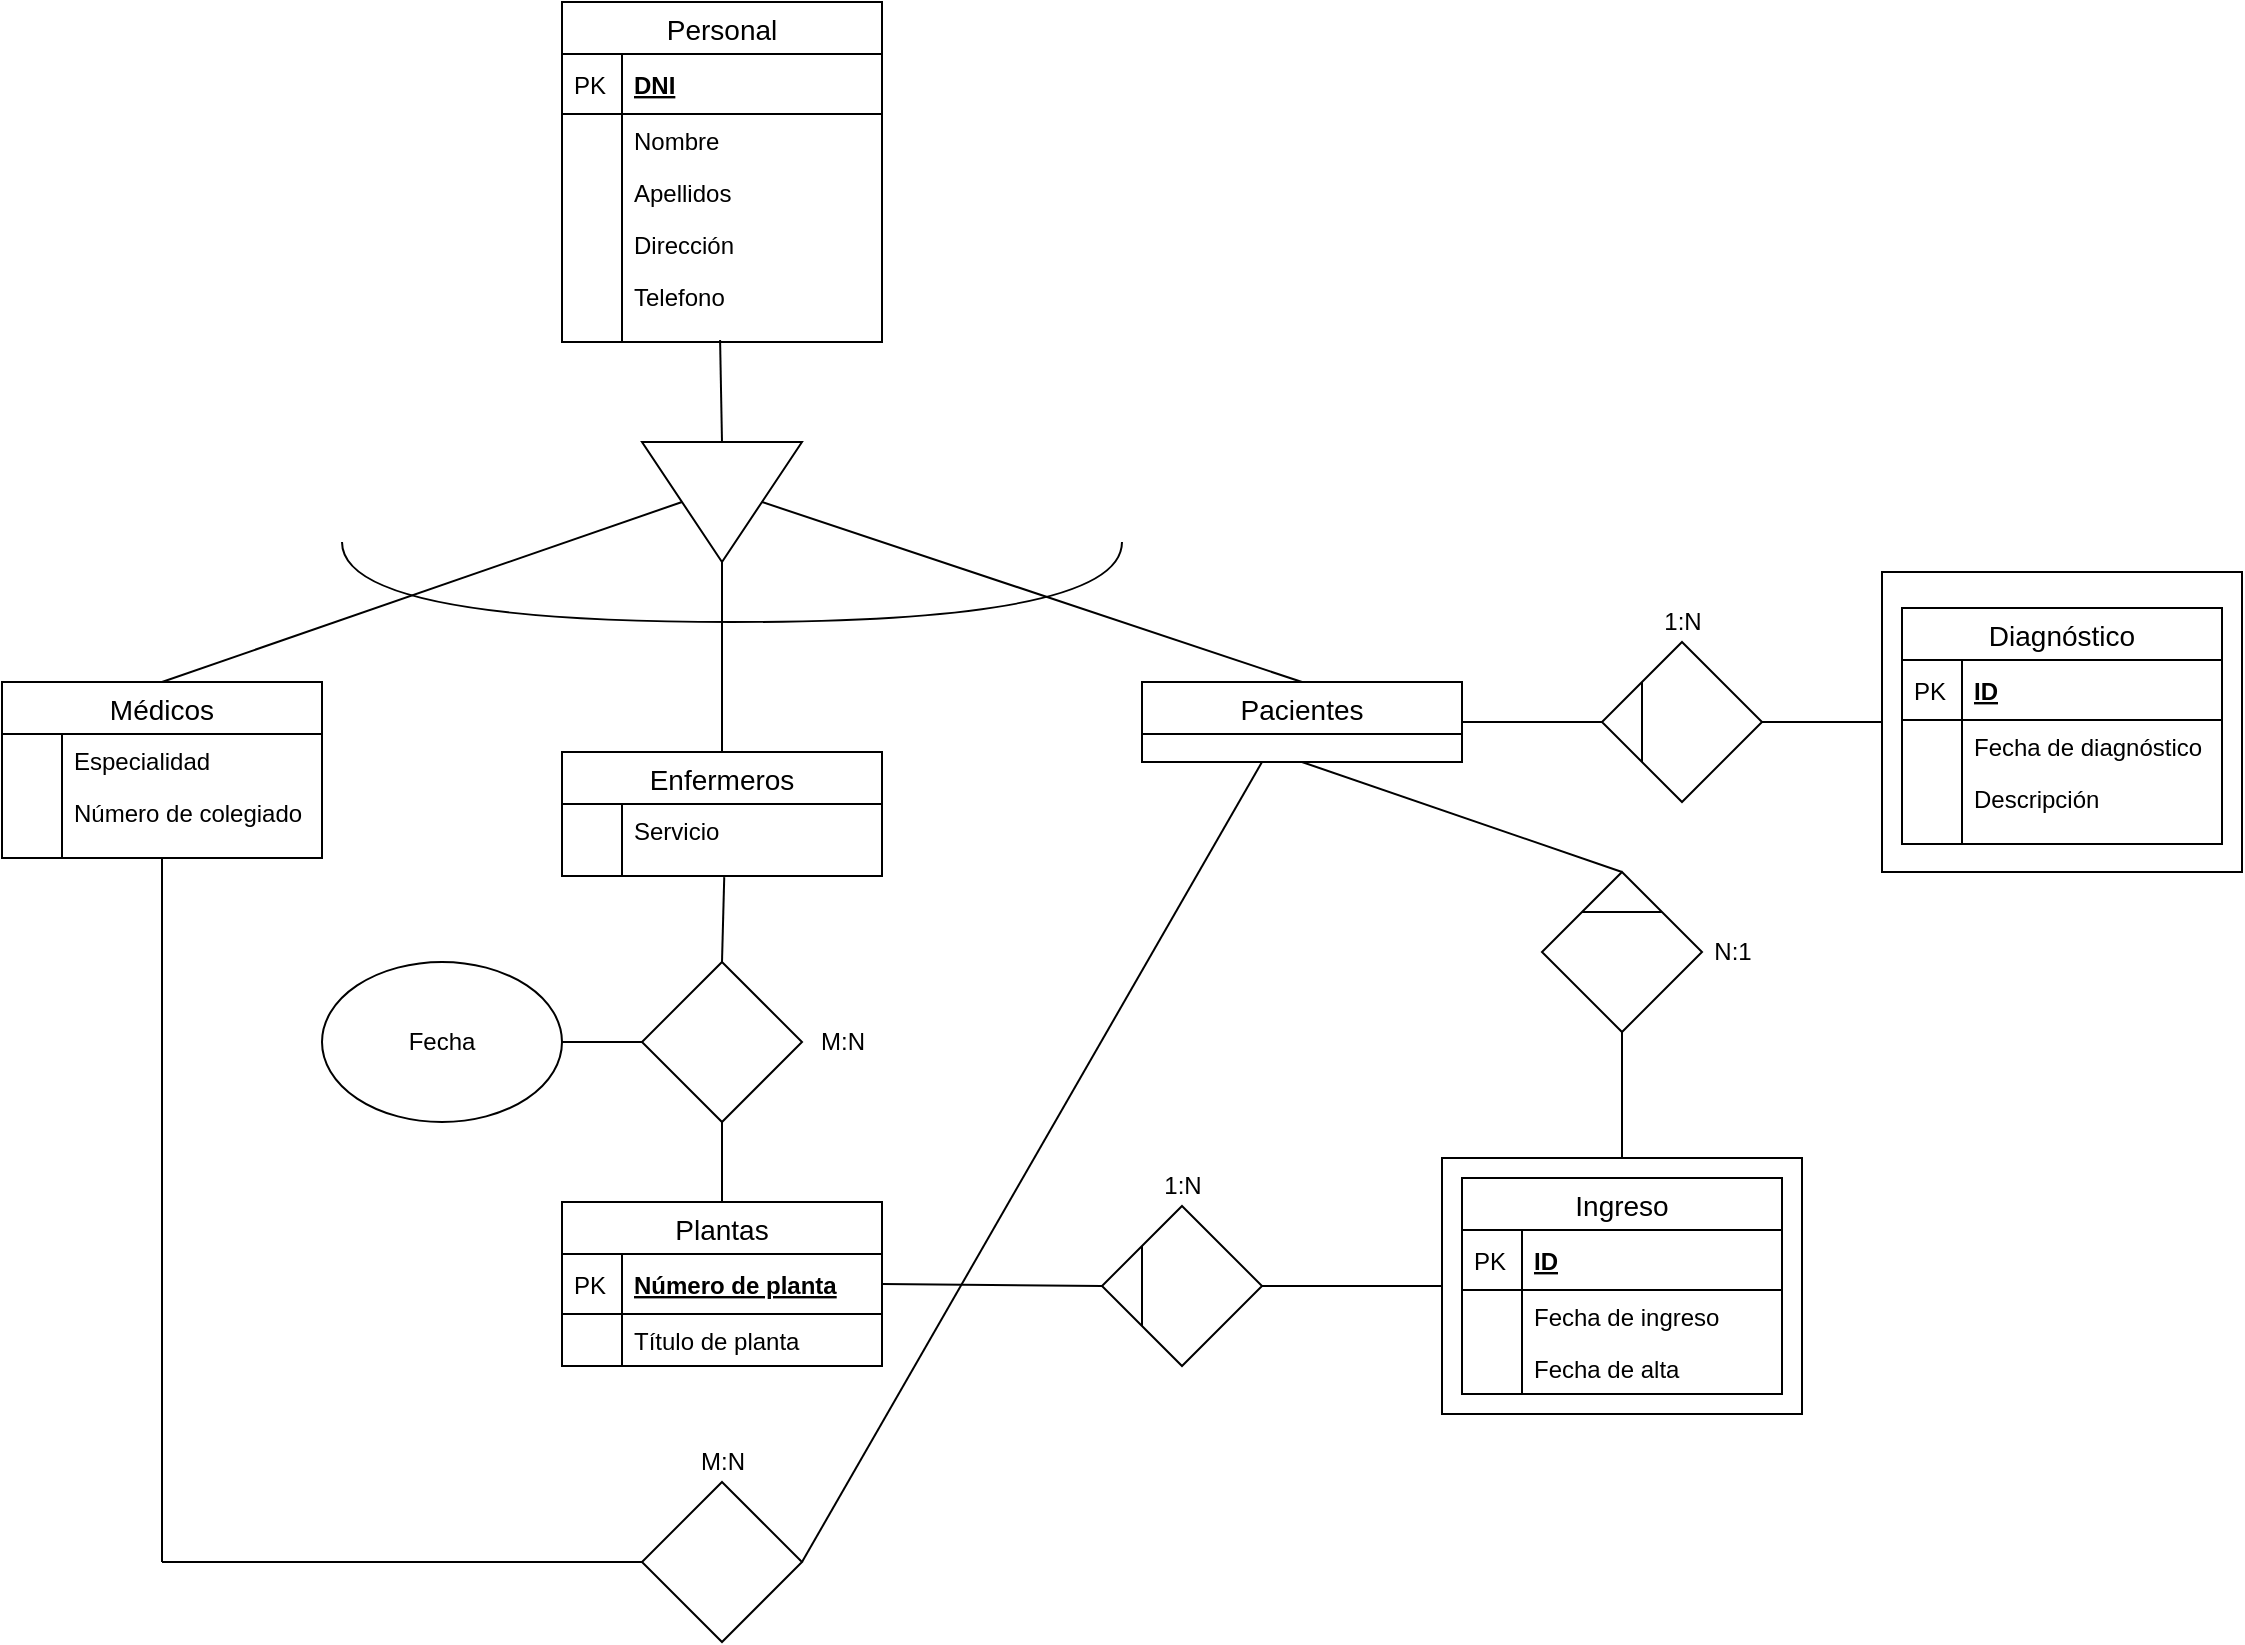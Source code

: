 <mxfile version="13.0.9" type="device"><diagram id="sRjVzTt_G6SUlpgTTS1_" name="Page-1"><mxGraphModel dx="1422" dy="713" grid="1" gridSize="10" guides="1" tooltips="1" connect="1" arrows="1" fold="1" page="1" pageScale="1" pageWidth="1100" pageHeight="850" math="0" shadow="0"><root><mxCell id="0"/><mxCell id="1" parent="0"/><mxCell id="hyD3aKC37vRItg2RZbxP-66" value="" style="whiteSpace=wrap;html=1;" parent="1" vertex="1"><mxGeometry x="1000" y="335" width="180" height="150" as="geometry"/></mxCell><mxCell id="hyD3aKC37vRItg2RZbxP-1" value="Personal" style="swimlane;fontStyle=0;childLayout=stackLayout;horizontal=1;startSize=26;horizontalStack=0;resizeParent=1;resizeParentMax=0;resizeLast=0;collapsible=1;marginBottom=0;align=center;fontSize=14;" parent="1" vertex="1"><mxGeometry x="340" y="50" width="160" height="170" as="geometry"/></mxCell><mxCell id="hyD3aKC37vRItg2RZbxP-2" value="DNI" style="shape=partialRectangle;top=0;left=0;right=0;bottom=1;align=left;verticalAlign=middle;fillColor=none;spacingLeft=34;spacingRight=4;overflow=hidden;rotatable=0;points=[[0,0.5],[1,0.5]];portConstraint=eastwest;dropTarget=0;fontStyle=5;fontSize=12;" parent="hyD3aKC37vRItg2RZbxP-1" vertex="1"><mxGeometry y="26" width="160" height="30" as="geometry"/></mxCell><mxCell id="hyD3aKC37vRItg2RZbxP-3" value="PK" style="shape=partialRectangle;top=0;left=0;bottom=0;fillColor=none;align=left;verticalAlign=middle;spacingLeft=4;spacingRight=4;overflow=hidden;rotatable=0;points=[];portConstraint=eastwest;part=1;fontSize=12;" parent="hyD3aKC37vRItg2RZbxP-2" vertex="1" connectable="0"><mxGeometry width="30" height="30" as="geometry"/></mxCell><mxCell id="hyD3aKC37vRItg2RZbxP-4" value="Nombre" style="shape=partialRectangle;top=0;left=0;right=0;bottom=0;align=left;verticalAlign=top;fillColor=none;spacingLeft=34;spacingRight=4;overflow=hidden;rotatable=0;points=[[0,0.5],[1,0.5]];portConstraint=eastwest;dropTarget=0;fontSize=12;" parent="hyD3aKC37vRItg2RZbxP-1" vertex="1"><mxGeometry y="56" width="160" height="26" as="geometry"/></mxCell><mxCell id="hyD3aKC37vRItg2RZbxP-5" value="" style="shape=partialRectangle;top=0;left=0;bottom=0;fillColor=none;align=left;verticalAlign=top;spacingLeft=4;spacingRight=4;overflow=hidden;rotatable=0;points=[];portConstraint=eastwest;part=1;fontSize=12;" parent="hyD3aKC37vRItg2RZbxP-4" vertex="1" connectable="0"><mxGeometry width="30" height="26" as="geometry"/></mxCell><mxCell id="hyD3aKC37vRItg2RZbxP-6" value="Apellidos" style="shape=partialRectangle;top=0;left=0;right=0;bottom=0;align=left;verticalAlign=top;fillColor=none;spacingLeft=34;spacingRight=4;overflow=hidden;rotatable=0;points=[[0,0.5],[1,0.5]];portConstraint=eastwest;dropTarget=0;fontSize=12;" parent="hyD3aKC37vRItg2RZbxP-1" vertex="1"><mxGeometry y="82" width="160" height="26" as="geometry"/></mxCell><mxCell id="hyD3aKC37vRItg2RZbxP-7" value="" style="shape=partialRectangle;top=0;left=0;bottom=0;fillColor=none;align=left;verticalAlign=top;spacingLeft=4;spacingRight=4;overflow=hidden;rotatable=0;points=[];portConstraint=eastwest;part=1;fontSize=12;" parent="hyD3aKC37vRItg2RZbxP-6" vertex="1" connectable="0"><mxGeometry width="30" height="26" as="geometry"/></mxCell><mxCell id="hyD3aKC37vRItg2RZbxP-8" value="Dirección" style="shape=partialRectangle;top=0;left=0;right=0;bottom=0;align=left;verticalAlign=top;fillColor=none;spacingLeft=34;spacingRight=4;overflow=hidden;rotatable=0;points=[[0,0.5],[1,0.5]];portConstraint=eastwest;dropTarget=0;fontSize=12;" parent="hyD3aKC37vRItg2RZbxP-1" vertex="1"><mxGeometry y="108" width="160" height="26" as="geometry"/></mxCell><mxCell id="hyD3aKC37vRItg2RZbxP-9" value="" style="shape=partialRectangle;top=0;left=0;bottom=0;fillColor=none;align=left;verticalAlign=top;spacingLeft=4;spacingRight=4;overflow=hidden;rotatable=0;points=[];portConstraint=eastwest;part=1;fontSize=12;" parent="hyD3aKC37vRItg2RZbxP-8" vertex="1" connectable="0"><mxGeometry width="30" height="26" as="geometry"/></mxCell><mxCell id="hyD3aKC37vRItg2RZbxP-12" value="Telefono" style="shape=partialRectangle;top=0;left=0;right=0;bottom=0;align=left;verticalAlign=top;fillColor=none;spacingLeft=34;spacingRight=4;overflow=hidden;rotatable=0;points=[[0,0.5],[1,0.5]];portConstraint=eastwest;dropTarget=0;fontSize=12;" parent="hyD3aKC37vRItg2RZbxP-1" vertex="1"><mxGeometry y="134" width="160" height="26" as="geometry"/></mxCell><mxCell id="hyD3aKC37vRItg2RZbxP-13" value="" style="shape=partialRectangle;top=0;left=0;bottom=0;fillColor=none;align=left;verticalAlign=top;spacingLeft=4;spacingRight=4;overflow=hidden;rotatable=0;points=[];portConstraint=eastwest;part=1;fontSize=12;" parent="hyD3aKC37vRItg2RZbxP-12" vertex="1" connectable="0"><mxGeometry width="30" height="26" as="geometry"/></mxCell><mxCell id="hyD3aKC37vRItg2RZbxP-10" value="" style="shape=partialRectangle;top=0;left=0;right=0;bottom=0;align=left;verticalAlign=top;fillColor=none;spacingLeft=34;spacingRight=4;overflow=hidden;rotatable=0;points=[[0,0.5],[1,0.5]];portConstraint=eastwest;dropTarget=0;fontSize=12;" parent="hyD3aKC37vRItg2RZbxP-1" vertex="1"><mxGeometry y="160" width="160" height="10" as="geometry"/></mxCell><mxCell id="hyD3aKC37vRItg2RZbxP-11" value="" style="shape=partialRectangle;top=0;left=0;bottom=0;fillColor=none;align=left;verticalAlign=top;spacingLeft=4;spacingRight=4;overflow=hidden;rotatable=0;points=[];portConstraint=eastwest;part=1;fontSize=12;" parent="hyD3aKC37vRItg2RZbxP-10" vertex="1" connectable="0"><mxGeometry width="30" height="10" as="geometry"/></mxCell><mxCell id="hyD3aKC37vRItg2RZbxP-14" value="" style="triangle;whiteSpace=wrap;html=1;direction=south;" parent="1" vertex="1"><mxGeometry x="380" y="270" width="80" height="60" as="geometry"/></mxCell><mxCell id="hyD3aKC37vRItg2RZbxP-15" value="" style="endArrow=none;html=1;entryX=0.494;entryY=0.9;entryDx=0;entryDy=0;entryPerimeter=0;exitX=0;exitY=0.5;exitDx=0;exitDy=0;" parent="1" source="hyD3aKC37vRItg2RZbxP-14" target="hyD3aKC37vRItg2RZbxP-10" edge="1"><mxGeometry width="50" height="50" relative="1" as="geometry"><mxPoint x="280" y="290" as="sourcePoint"/><mxPoint x="330" y="240" as="targetPoint"/></mxGeometry></mxCell><mxCell id="hyD3aKC37vRItg2RZbxP-38" value="Enfermeros" style="swimlane;fontStyle=0;childLayout=stackLayout;horizontal=1;startSize=26;horizontalStack=0;resizeParent=1;resizeParentMax=0;resizeLast=0;collapsible=1;marginBottom=0;align=center;fontSize=14;" parent="1" vertex="1"><mxGeometry x="340" y="425" width="160" height="62" as="geometry"/></mxCell><mxCell id="hyD3aKC37vRItg2RZbxP-45" value="Servicio" style="shape=partialRectangle;top=0;left=0;right=0;bottom=0;align=left;verticalAlign=top;fillColor=none;spacingLeft=34;spacingRight=4;overflow=hidden;rotatable=0;points=[[0,0.5],[1,0.5]];portConstraint=eastwest;dropTarget=0;fontSize=12;" parent="hyD3aKC37vRItg2RZbxP-38" vertex="1"><mxGeometry y="26" width="160" height="26" as="geometry"/></mxCell><mxCell id="hyD3aKC37vRItg2RZbxP-46" value="" style="shape=partialRectangle;top=0;left=0;bottom=0;fillColor=none;align=left;verticalAlign=top;spacingLeft=4;spacingRight=4;overflow=hidden;rotatable=0;points=[];portConstraint=eastwest;part=1;fontSize=12;" parent="hyD3aKC37vRItg2RZbxP-45" vertex="1" connectable="0"><mxGeometry width="30" height="26" as="geometry"/></mxCell><mxCell id="hyD3aKC37vRItg2RZbxP-47" value="" style="shape=partialRectangle;top=0;left=0;right=0;bottom=0;align=left;verticalAlign=top;fillColor=none;spacingLeft=34;spacingRight=4;overflow=hidden;rotatable=0;points=[[0,0.5],[1,0.5]];portConstraint=eastwest;dropTarget=0;fontSize=12;" parent="hyD3aKC37vRItg2RZbxP-38" vertex="1"><mxGeometry y="52" width="160" height="10" as="geometry"/></mxCell><mxCell id="hyD3aKC37vRItg2RZbxP-48" value="" style="shape=partialRectangle;top=0;left=0;bottom=0;fillColor=none;align=left;verticalAlign=top;spacingLeft=4;spacingRight=4;overflow=hidden;rotatable=0;points=[];portConstraint=eastwest;part=1;fontSize=12;" parent="hyD3aKC37vRItg2RZbxP-47" vertex="1" connectable="0"><mxGeometry width="30" height="10" as="geometry"/></mxCell><mxCell id="hyD3aKC37vRItg2RZbxP-16" value="Médicos" style="swimlane;fontStyle=0;childLayout=stackLayout;horizontal=1;startSize=26;horizontalStack=0;resizeParent=1;resizeParentMax=0;resizeLast=0;collapsible=1;marginBottom=0;align=center;fontSize=14;" parent="1" vertex="1"><mxGeometry x="60" y="390" width="160" height="88" as="geometry"/></mxCell><mxCell id="hyD3aKC37vRItg2RZbxP-23" value="Especialidad" style="shape=partialRectangle;top=0;left=0;right=0;bottom=0;align=left;verticalAlign=top;fillColor=none;spacingLeft=34;spacingRight=4;overflow=hidden;rotatable=0;points=[[0,0.5],[1,0.5]];portConstraint=eastwest;dropTarget=0;fontSize=12;" parent="hyD3aKC37vRItg2RZbxP-16" vertex="1"><mxGeometry y="26" width="160" height="26" as="geometry"/></mxCell><mxCell id="hyD3aKC37vRItg2RZbxP-24" value="" style="shape=partialRectangle;top=0;left=0;bottom=0;fillColor=none;align=left;verticalAlign=top;spacingLeft=4;spacingRight=4;overflow=hidden;rotatable=0;points=[];portConstraint=eastwest;part=1;fontSize=12;" parent="hyD3aKC37vRItg2RZbxP-23" vertex="1" connectable="0"><mxGeometry width="30" height="26" as="geometry"/></mxCell><mxCell id="hyD3aKC37vRItg2RZbxP-19" value="Número de colegiado" style="shape=partialRectangle;top=0;left=0;right=0;bottom=0;align=left;verticalAlign=top;fillColor=none;spacingLeft=34;spacingRight=4;overflow=hidden;rotatable=0;points=[[0,0.5],[1,0.5]];portConstraint=eastwest;dropTarget=0;fontSize=12;" parent="hyD3aKC37vRItg2RZbxP-16" vertex="1"><mxGeometry y="52" width="160" height="26" as="geometry"/></mxCell><mxCell id="hyD3aKC37vRItg2RZbxP-20" value="" style="shape=partialRectangle;top=0;left=0;bottom=0;fillColor=none;align=left;verticalAlign=top;spacingLeft=4;spacingRight=4;overflow=hidden;rotatable=0;points=[];portConstraint=eastwest;part=1;fontSize=12;" parent="hyD3aKC37vRItg2RZbxP-19" vertex="1" connectable="0"><mxGeometry width="30" height="26" as="geometry"/></mxCell><mxCell id="hyD3aKC37vRItg2RZbxP-25" value="" style="shape=partialRectangle;top=0;left=0;right=0;bottom=0;align=left;verticalAlign=top;fillColor=none;spacingLeft=34;spacingRight=4;overflow=hidden;rotatable=0;points=[[0,0.5],[1,0.5]];portConstraint=eastwest;dropTarget=0;fontSize=12;" parent="hyD3aKC37vRItg2RZbxP-16" vertex="1"><mxGeometry y="78" width="160" height="10" as="geometry"/></mxCell><mxCell id="hyD3aKC37vRItg2RZbxP-26" value="" style="shape=partialRectangle;top=0;left=0;bottom=0;fillColor=none;align=left;verticalAlign=top;spacingLeft=4;spacingRight=4;overflow=hidden;rotatable=0;points=[];portConstraint=eastwest;part=1;fontSize=12;" parent="hyD3aKC37vRItg2RZbxP-25" vertex="1" connectable="0"><mxGeometry width="30" height="10" as="geometry"/></mxCell><mxCell id="hyD3aKC37vRItg2RZbxP-27" value="Pacientes" style="swimlane;fontStyle=0;childLayout=stackLayout;horizontal=1;startSize=26;horizontalStack=0;resizeParent=1;resizeParentMax=0;resizeLast=0;collapsible=1;marginBottom=0;align=center;fontSize=14;" parent="1" vertex="1"><mxGeometry x="630" y="390" width="160" height="40" as="geometry"/></mxCell><mxCell id="hyD3aKC37vRItg2RZbxP-49" value="" style="endArrow=none;html=1;exitX=0.5;exitY=0;exitDx=0;exitDy=0;entryX=0.5;entryY=1;entryDx=0;entryDy=0;" parent="1" source="hyD3aKC37vRItg2RZbxP-16" target="hyD3aKC37vRItg2RZbxP-14" edge="1"><mxGeometry width="50" height="50" relative="1" as="geometry"><mxPoint x="300" y="360" as="sourcePoint"/><mxPoint x="350" y="310" as="targetPoint"/></mxGeometry></mxCell><mxCell id="hyD3aKC37vRItg2RZbxP-50" value="" style="endArrow=none;html=1;entryX=1;entryY=0.5;entryDx=0;entryDy=0;exitX=0.5;exitY=0;exitDx=0;exitDy=0;" parent="1" source="hyD3aKC37vRItg2RZbxP-38" target="hyD3aKC37vRItg2RZbxP-14" edge="1"><mxGeometry width="50" height="50" relative="1" as="geometry"><mxPoint x="400" y="400" as="sourcePoint"/><mxPoint x="450" y="350" as="targetPoint"/></mxGeometry></mxCell><mxCell id="hyD3aKC37vRItg2RZbxP-51" value="" style="endArrow=none;html=1;exitX=0.5;exitY=0;exitDx=0;exitDy=0;entryX=0.5;entryY=0;entryDx=0;entryDy=0;" parent="1" source="hyD3aKC37vRItg2RZbxP-14" target="hyD3aKC37vRItg2RZbxP-27" edge="1"><mxGeometry width="50" height="50" relative="1" as="geometry"><mxPoint x="530" y="340" as="sourcePoint"/><mxPoint x="580" y="290" as="targetPoint"/></mxGeometry></mxCell><mxCell id="hyD3aKC37vRItg2RZbxP-52" value="" style="rhombus;whiteSpace=wrap;html=1;" parent="1" vertex="1"><mxGeometry x="860" y="370" width="80" height="80" as="geometry"/></mxCell><mxCell id="hyD3aKC37vRItg2RZbxP-53" value="" style="endArrow=none;html=1;entryX=0;entryY=0;entryDx=0;entryDy=0;exitX=0;exitY=1;exitDx=0;exitDy=0;" parent="1" source="hyD3aKC37vRItg2RZbxP-52" target="hyD3aKC37vRItg2RZbxP-52" edge="1"><mxGeometry width="50" height="50" relative="1" as="geometry"><mxPoint x="960" y="520" as="sourcePoint"/><mxPoint x="1010" y="470" as="targetPoint"/></mxGeometry></mxCell><mxCell id="hyD3aKC37vRItg2RZbxP-54" value="" style="endArrow=none;html=1;exitX=1;exitY=0.5;exitDx=0;exitDy=0;entryX=0;entryY=0.5;entryDx=0;entryDy=0;" parent="1" source="hyD3aKC37vRItg2RZbxP-27" target="hyD3aKC37vRItg2RZbxP-52" edge="1"><mxGeometry width="50" height="50" relative="1" as="geometry"><mxPoint x="820" y="430" as="sourcePoint"/><mxPoint x="870" y="380" as="targetPoint"/></mxGeometry></mxCell><mxCell id="hyD3aKC37vRItg2RZbxP-67" value="" style="endArrow=none;html=1;exitX=1;exitY=0.5;exitDx=0;exitDy=0;entryX=0;entryY=0.5;entryDx=0;entryDy=0;" parent="1" source="hyD3aKC37vRItg2RZbxP-52" target="hyD3aKC37vRItg2RZbxP-66" edge="1"><mxGeometry width="50" height="50" relative="1" as="geometry"><mxPoint x="940" y="360" as="sourcePoint"/><mxPoint x="990" y="310" as="targetPoint"/></mxGeometry></mxCell><mxCell id="hyD3aKC37vRItg2RZbxP-55" value="Diagnóstico" style="swimlane;fontStyle=0;childLayout=stackLayout;horizontal=1;startSize=26;horizontalStack=0;resizeParent=1;resizeParentMax=0;resizeLast=0;collapsible=1;marginBottom=0;align=center;fontSize=14;" parent="1" vertex="1"><mxGeometry x="1010" y="353" width="160" height="118" as="geometry"/></mxCell><mxCell id="hyD3aKC37vRItg2RZbxP-56" value="ID" style="shape=partialRectangle;top=0;left=0;right=0;bottom=1;align=left;verticalAlign=middle;fillColor=none;spacingLeft=34;spacingRight=4;overflow=hidden;rotatable=0;points=[[0,0.5],[1,0.5]];portConstraint=eastwest;dropTarget=0;fontStyle=5;fontSize=12;" parent="hyD3aKC37vRItg2RZbxP-55" vertex="1"><mxGeometry y="26" width="160" height="30" as="geometry"/></mxCell><mxCell id="hyD3aKC37vRItg2RZbxP-57" value="PK" style="shape=partialRectangle;top=0;left=0;bottom=0;fillColor=none;align=left;verticalAlign=middle;spacingLeft=4;spacingRight=4;overflow=hidden;rotatable=0;points=[];portConstraint=eastwest;part=1;fontSize=12;" parent="hyD3aKC37vRItg2RZbxP-56" vertex="1" connectable="0"><mxGeometry width="30" height="30" as="geometry"/></mxCell><mxCell id="hyD3aKC37vRItg2RZbxP-58" value="Fecha de diagnóstico" style="shape=partialRectangle;top=0;left=0;right=0;bottom=0;align=left;verticalAlign=top;fillColor=none;spacingLeft=34;spacingRight=4;overflow=hidden;rotatable=0;points=[[0,0.5],[1,0.5]];portConstraint=eastwest;dropTarget=0;fontSize=12;" parent="hyD3aKC37vRItg2RZbxP-55" vertex="1"><mxGeometry y="56" width="160" height="26" as="geometry"/></mxCell><mxCell id="hyD3aKC37vRItg2RZbxP-59" value="" style="shape=partialRectangle;top=0;left=0;bottom=0;fillColor=none;align=left;verticalAlign=top;spacingLeft=4;spacingRight=4;overflow=hidden;rotatable=0;points=[];portConstraint=eastwest;part=1;fontSize=12;" parent="hyD3aKC37vRItg2RZbxP-58" vertex="1" connectable="0"><mxGeometry width="30" height="26" as="geometry"/></mxCell><mxCell id="hyD3aKC37vRItg2RZbxP-60" value="Descripción" style="shape=partialRectangle;top=0;left=0;right=0;bottom=0;align=left;verticalAlign=top;fillColor=none;spacingLeft=34;spacingRight=4;overflow=hidden;rotatable=0;points=[[0,0.5],[1,0.5]];portConstraint=eastwest;dropTarget=0;fontSize=12;" parent="hyD3aKC37vRItg2RZbxP-55" vertex="1"><mxGeometry y="82" width="160" height="26" as="geometry"/></mxCell><mxCell id="hyD3aKC37vRItg2RZbxP-61" value="" style="shape=partialRectangle;top=0;left=0;bottom=0;fillColor=none;align=left;verticalAlign=top;spacingLeft=4;spacingRight=4;overflow=hidden;rotatable=0;points=[];portConstraint=eastwest;part=1;fontSize=12;" parent="hyD3aKC37vRItg2RZbxP-60" vertex="1" connectable="0"><mxGeometry width="30" height="26" as="geometry"/></mxCell><mxCell id="hyD3aKC37vRItg2RZbxP-64" value="" style="shape=partialRectangle;top=0;left=0;right=0;bottom=0;align=left;verticalAlign=top;fillColor=none;spacingLeft=34;spacingRight=4;overflow=hidden;rotatable=0;points=[[0,0.5],[1,0.5]];portConstraint=eastwest;dropTarget=0;fontSize=12;" parent="hyD3aKC37vRItg2RZbxP-55" vertex="1"><mxGeometry y="108" width="160" height="10" as="geometry"/></mxCell><mxCell id="hyD3aKC37vRItg2RZbxP-65" value="" style="shape=partialRectangle;top=0;left=0;bottom=0;fillColor=none;align=left;verticalAlign=top;spacingLeft=4;spacingRight=4;overflow=hidden;rotatable=0;points=[];portConstraint=eastwest;part=1;fontSize=12;" parent="hyD3aKC37vRItg2RZbxP-64" vertex="1" connectable="0"><mxGeometry width="30" height="10" as="geometry"/></mxCell><mxCell id="hyD3aKC37vRItg2RZbxP-68" value="1:N" style="text;html=1;align=center;verticalAlign=middle;resizable=0;points=[];autosize=1;" parent="1" vertex="1"><mxGeometry x="885" y="350" width="30" height="20" as="geometry"/></mxCell><mxCell id="hyD3aKC37vRItg2RZbxP-69" value="" style="rhombus;whiteSpace=wrap;html=1;" parent="1" vertex="1"><mxGeometry x="380" y="530" width="80" height="80" as="geometry"/></mxCell><mxCell id="hyD3aKC37vRItg2RZbxP-70" value="Fecha" style="ellipse;whiteSpace=wrap;html=1;" parent="1" vertex="1"><mxGeometry x="220" y="530" width="120" height="80" as="geometry"/></mxCell><mxCell id="hyD3aKC37vRItg2RZbxP-71" value="" style="endArrow=none;html=1;exitX=1;exitY=0.5;exitDx=0;exitDy=0;entryX=0;entryY=0.5;entryDx=0;entryDy=0;" parent="1" source="hyD3aKC37vRItg2RZbxP-70" target="hyD3aKC37vRItg2RZbxP-69" edge="1"><mxGeometry width="50" height="50" relative="1" as="geometry"><mxPoint x="340" y="660" as="sourcePoint"/><mxPoint x="390" y="610" as="targetPoint"/></mxGeometry></mxCell><mxCell id="hyD3aKC37vRItg2RZbxP-72" value="" style="endArrow=none;html=1;exitX=0.5;exitY=0;exitDx=0;exitDy=0;entryX=0.507;entryY=1.055;entryDx=0;entryDy=0;entryPerimeter=0;" parent="1" source="hyD3aKC37vRItg2RZbxP-69" target="hyD3aKC37vRItg2RZbxP-47" edge="1"><mxGeometry width="50" height="50" relative="1" as="geometry"><mxPoint x="470" y="540" as="sourcePoint"/><mxPoint x="520" y="490" as="targetPoint"/></mxGeometry></mxCell><mxCell id="hyD3aKC37vRItg2RZbxP-73" value="Plantas" style="swimlane;fontStyle=0;childLayout=stackLayout;horizontal=1;startSize=26;horizontalStack=0;resizeParent=1;resizeParentMax=0;resizeLast=0;collapsible=1;marginBottom=0;align=center;fontSize=14;" parent="1" vertex="1"><mxGeometry x="340" y="650" width="160" height="82" as="geometry"/></mxCell><mxCell id="hyD3aKC37vRItg2RZbxP-74" value="Número de planta" style="shape=partialRectangle;top=0;left=0;right=0;bottom=1;align=left;verticalAlign=middle;fillColor=none;spacingLeft=34;spacingRight=4;overflow=hidden;rotatable=0;points=[[0,0.5],[1,0.5]];portConstraint=eastwest;dropTarget=0;fontStyle=5;fontSize=12;" parent="hyD3aKC37vRItg2RZbxP-73" vertex="1"><mxGeometry y="26" width="160" height="30" as="geometry"/></mxCell><mxCell id="hyD3aKC37vRItg2RZbxP-75" value="PK" style="shape=partialRectangle;top=0;left=0;bottom=0;fillColor=none;align=left;verticalAlign=middle;spacingLeft=4;spacingRight=4;overflow=hidden;rotatable=0;points=[];portConstraint=eastwest;part=1;fontSize=12;" parent="hyD3aKC37vRItg2RZbxP-74" vertex="1" connectable="0"><mxGeometry width="30" height="30" as="geometry"/></mxCell><mxCell id="hyD3aKC37vRItg2RZbxP-76" value="Título de planta" style="shape=partialRectangle;top=0;left=0;right=0;bottom=0;align=left;verticalAlign=top;fillColor=none;spacingLeft=34;spacingRight=4;overflow=hidden;rotatable=0;points=[[0,0.5],[1,0.5]];portConstraint=eastwest;dropTarget=0;fontSize=12;" parent="hyD3aKC37vRItg2RZbxP-73" vertex="1"><mxGeometry y="56" width="160" height="26" as="geometry"/></mxCell><mxCell id="hyD3aKC37vRItg2RZbxP-77" value="" style="shape=partialRectangle;top=0;left=0;bottom=0;fillColor=none;align=left;verticalAlign=top;spacingLeft=4;spacingRight=4;overflow=hidden;rotatable=0;points=[];portConstraint=eastwest;part=1;fontSize=12;" parent="hyD3aKC37vRItg2RZbxP-76" vertex="1" connectable="0"><mxGeometry width="30" height="26" as="geometry"/></mxCell><mxCell id="hyD3aKC37vRItg2RZbxP-84" value="" style="endArrow=none;html=1;exitX=0.5;exitY=0;exitDx=0;exitDy=0;entryX=0.5;entryY=1;entryDx=0;entryDy=0;" parent="1" source="hyD3aKC37vRItg2RZbxP-73" target="hyD3aKC37vRItg2RZbxP-69" edge="1"><mxGeometry width="50" height="50" relative="1" as="geometry"><mxPoint x="450" y="650" as="sourcePoint"/><mxPoint x="500" y="600" as="targetPoint"/></mxGeometry></mxCell><mxCell id="hyD3aKC37vRItg2RZbxP-85" value="" style="rhombus;whiteSpace=wrap;html=1;" parent="1" vertex="1"><mxGeometry x="610" y="652" width="80" height="80" as="geometry"/></mxCell><mxCell id="hyD3aKC37vRItg2RZbxP-86" value="" style="rounded=0;whiteSpace=wrap;html=1;" parent="1" vertex="1"><mxGeometry x="780" y="628" width="180" height="128" as="geometry"/></mxCell><mxCell id="hyD3aKC37vRItg2RZbxP-98" value="" style="rhombus;whiteSpace=wrap;html=1;" parent="1" vertex="1"><mxGeometry x="830" y="485" width="80" height="80" as="geometry"/></mxCell><mxCell id="hyD3aKC37vRItg2RZbxP-99" value="" style="endArrow=none;html=1;exitX=1;exitY=0.5;exitDx=0;exitDy=0;entryX=0;entryY=0.5;entryDx=0;entryDy=0;" parent="1" source="hyD3aKC37vRItg2RZbxP-74" target="hyD3aKC37vRItg2RZbxP-85" edge="1"><mxGeometry width="50" height="50" relative="1" as="geometry"><mxPoint x="600" y="610" as="sourcePoint"/><mxPoint x="650" y="560" as="targetPoint"/></mxGeometry></mxCell><mxCell id="hyD3aKC37vRItg2RZbxP-100" value="" style="endArrow=none;html=1;exitX=1;exitY=0.5;exitDx=0;exitDy=0;entryX=0;entryY=0.5;entryDx=0;entryDy=0;" parent="1" source="hyD3aKC37vRItg2RZbxP-85" target="hyD3aKC37vRItg2RZbxP-86" edge="1"><mxGeometry width="50" height="50" relative="1" as="geometry"><mxPoint x="710" y="670" as="sourcePoint"/><mxPoint x="760" y="620" as="targetPoint"/></mxGeometry></mxCell><mxCell id="hyD3aKC37vRItg2RZbxP-101" value="" style="endArrow=none;html=1;exitX=0.5;exitY=0;exitDx=0;exitDy=0;entryX=0.5;entryY=1;entryDx=0;entryDy=0;" parent="1" source="hyD3aKC37vRItg2RZbxP-86" target="hyD3aKC37vRItg2RZbxP-98" edge="1"><mxGeometry width="50" height="50" relative="1" as="geometry"><mxPoint x="930" y="590" as="sourcePoint"/><mxPoint x="980" y="540" as="targetPoint"/></mxGeometry></mxCell><mxCell id="hyD3aKC37vRItg2RZbxP-102" value="" style="endArrow=none;html=1;entryX=0.5;entryY=0;entryDx=0;entryDy=0;exitX=0.5;exitY=1;exitDx=0;exitDy=0;" parent="1" source="hyD3aKC37vRItg2RZbxP-27" target="hyD3aKC37vRItg2RZbxP-98" edge="1"><mxGeometry width="50" height="50" relative="1" as="geometry"><mxPoint x="740" y="540" as="sourcePoint"/><mxPoint x="790" y="490" as="targetPoint"/></mxGeometry></mxCell><mxCell id="hyD3aKC37vRItg2RZbxP-87" value="Ingreso" style="swimlane;fontStyle=0;childLayout=stackLayout;horizontal=1;startSize=26;horizontalStack=0;resizeParent=1;resizeParentMax=0;resizeLast=0;collapsible=1;marginBottom=0;align=center;fontSize=14;" parent="1" vertex="1"><mxGeometry x="790" y="638" width="160" height="108" as="geometry"/></mxCell><mxCell id="hyD3aKC37vRItg2RZbxP-88" value="ID" style="shape=partialRectangle;top=0;left=0;right=0;bottom=1;align=left;verticalAlign=middle;fillColor=none;spacingLeft=34;spacingRight=4;overflow=hidden;rotatable=0;points=[[0,0.5],[1,0.5]];portConstraint=eastwest;dropTarget=0;fontStyle=5;fontSize=12;" parent="hyD3aKC37vRItg2RZbxP-87" vertex="1"><mxGeometry y="26" width="160" height="30" as="geometry"/></mxCell><mxCell id="hyD3aKC37vRItg2RZbxP-89" value="PK" style="shape=partialRectangle;top=0;left=0;bottom=0;fillColor=none;align=left;verticalAlign=middle;spacingLeft=4;spacingRight=4;overflow=hidden;rotatable=0;points=[];portConstraint=eastwest;part=1;fontSize=12;" parent="hyD3aKC37vRItg2RZbxP-88" vertex="1" connectable="0"><mxGeometry width="30" height="30" as="geometry"/></mxCell><mxCell id="hyD3aKC37vRItg2RZbxP-90" value="Fecha de ingreso" style="shape=partialRectangle;top=0;left=0;right=0;bottom=0;align=left;verticalAlign=top;fillColor=none;spacingLeft=34;spacingRight=4;overflow=hidden;rotatable=0;points=[[0,0.5],[1,0.5]];portConstraint=eastwest;dropTarget=0;fontSize=12;" parent="hyD3aKC37vRItg2RZbxP-87" vertex="1"><mxGeometry y="56" width="160" height="26" as="geometry"/></mxCell><mxCell id="hyD3aKC37vRItg2RZbxP-91" value="" style="shape=partialRectangle;top=0;left=0;bottom=0;fillColor=none;align=left;verticalAlign=top;spacingLeft=4;spacingRight=4;overflow=hidden;rotatable=0;points=[];portConstraint=eastwest;part=1;fontSize=12;" parent="hyD3aKC37vRItg2RZbxP-90" vertex="1" connectable="0"><mxGeometry width="30" height="26" as="geometry"/></mxCell><mxCell id="hyD3aKC37vRItg2RZbxP-92" value="Fecha de alta" style="shape=partialRectangle;top=0;left=0;right=0;bottom=0;align=left;verticalAlign=top;fillColor=none;spacingLeft=34;spacingRight=4;overflow=hidden;rotatable=0;points=[[0,0.5],[1,0.5]];portConstraint=eastwest;dropTarget=0;fontSize=12;" parent="hyD3aKC37vRItg2RZbxP-87" vertex="1"><mxGeometry y="82" width="160" height="26" as="geometry"/></mxCell><mxCell id="hyD3aKC37vRItg2RZbxP-93" value="" style="shape=partialRectangle;top=0;left=0;bottom=0;fillColor=none;align=left;verticalAlign=top;spacingLeft=4;spacingRight=4;overflow=hidden;rotatable=0;points=[];portConstraint=eastwest;part=1;fontSize=12;" parent="hyD3aKC37vRItg2RZbxP-92" vertex="1" connectable="0"><mxGeometry width="30" height="26" as="geometry"/></mxCell><mxCell id="hyD3aKC37vRItg2RZbxP-104" value="" style="endArrow=none;html=1;entryX=0;entryY=0;entryDx=0;entryDy=0;exitX=0;exitY=1;exitDx=0;exitDy=0;" parent="1" source="hyD3aKC37vRItg2RZbxP-85" target="hyD3aKC37vRItg2RZbxP-85" edge="1"><mxGeometry width="50" height="50" relative="1" as="geometry"><mxPoint x="570" y="780" as="sourcePoint"/><mxPoint x="620" y="730" as="targetPoint"/></mxGeometry></mxCell><mxCell id="hyD3aKC37vRItg2RZbxP-105" value="" style="endArrow=none;html=1;exitX=0;exitY=0;exitDx=0;exitDy=0;entryX=1;entryY=0;entryDx=0;entryDy=0;" parent="1" source="hyD3aKC37vRItg2RZbxP-98" target="hyD3aKC37vRItg2RZbxP-98" edge="1"><mxGeometry width="50" height="50" relative="1" as="geometry"><mxPoint x="930" y="550" as="sourcePoint"/><mxPoint x="980" y="500" as="targetPoint"/></mxGeometry></mxCell><mxCell id="hyD3aKC37vRItg2RZbxP-106" value="N:1" style="text;html=1;align=center;verticalAlign=middle;resizable=0;points=[];autosize=1;" parent="1" vertex="1"><mxGeometry x="910" y="515" width="30" height="20" as="geometry"/></mxCell><mxCell id="hyD3aKC37vRItg2RZbxP-107" value="1:N" style="text;html=1;align=center;verticalAlign=middle;resizable=0;points=[];autosize=1;" parent="1" vertex="1"><mxGeometry x="635" y="632" width="30" height="20" as="geometry"/></mxCell><mxCell id="hyD3aKC37vRItg2RZbxP-108" value="M:N" style="text;html=1;align=center;verticalAlign=middle;resizable=0;points=[];autosize=1;" parent="1" vertex="1"><mxGeometry x="460" y="560" width="40" height="20" as="geometry"/></mxCell><mxCell id="hyD3aKC37vRItg2RZbxP-109" value="" style="rhombus;whiteSpace=wrap;html=1;" parent="1" vertex="1"><mxGeometry x="380" y="790" width="80" height="80" as="geometry"/></mxCell><mxCell id="hyD3aKC37vRItg2RZbxP-110" value="" style="endArrow=none;html=1;" parent="1" target="hyD3aKC37vRItg2RZbxP-25" edge="1"><mxGeometry width="50" height="50" relative="1" as="geometry"><mxPoint x="140" y="830" as="sourcePoint"/><mxPoint x="130" y="560" as="targetPoint"/></mxGeometry></mxCell><mxCell id="hyD3aKC37vRItg2RZbxP-111" value="" style="endArrow=none;html=1;entryX=0;entryY=0.5;entryDx=0;entryDy=0;" parent="1" target="hyD3aKC37vRItg2RZbxP-109" edge="1"><mxGeometry width="50" height="50" relative="1" as="geometry"><mxPoint x="140" y="830" as="sourcePoint"/><mxPoint x="240" y="790" as="targetPoint"/></mxGeometry></mxCell><mxCell id="hyD3aKC37vRItg2RZbxP-112" value="M:N" style="text;html=1;align=center;verticalAlign=middle;resizable=0;points=[];autosize=1;" parent="1" vertex="1"><mxGeometry x="400" y="770" width="40" height="20" as="geometry"/></mxCell><mxCell id="hyD3aKC37vRItg2RZbxP-113" value="" style="endArrow=none;html=1;exitX=1;exitY=0.5;exitDx=0;exitDy=0;" parent="1" source="hyD3aKC37vRItg2RZbxP-109" edge="1"><mxGeometry width="50" height="50" relative="1" as="geometry"><mxPoint x="500" y="820" as="sourcePoint"/><mxPoint x="690" y="430" as="targetPoint"/></mxGeometry></mxCell><mxCell id="k3k_FQKEc-O7CEHcuk4e-1" value="" style="endArrow=none;html=1;edgeStyle=orthogonalEdgeStyle;curved=1;" edge="1" parent="1"><mxGeometry width="50" height="50" relative="1" as="geometry"><mxPoint x="230" y="320" as="sourcePoint"/><mxPoint x="620" y="320" as="targetPoint"/><Array as="points"><mxPoint x="230" y="360"/><mxPoint x="620" y="360"/></Array></mxGeometry></mxCell></root></mxGraphModel></diagram></mxfile>
